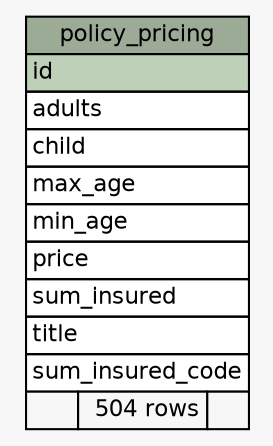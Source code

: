 // dot 6.0.1 on Linux 5.19.13-zen1-1-zen
// SchemaSpy rev 590
digraph "policy_pricing" {
  graph [
    rankdir="RL"
    bgcolor="#f7f7f7"
    nodesep="0.18"
    ranksep="0.46"
    fontname="Helvetica"
    fontsize="11"
  ];
  node [
    fontname="Helvetica"
    fontsize="11"
    shape="plaintext"
  ];
  edge [
    arrowsize="0.8"
  ];
  "policy_pricing" [
    label=<
    <TABLE BORDER="0" CELLBORDER="1" CELLSPACING="0" BGCOLOR="#ffffff">
      <TR><TD COLSPAN="3" BGCOLOR="#9bab96" ALIGN="CENTER">policy_pricing</TD></TR>
      <TR><TD PORT="id" COLSPAN="3" BGCOLOR="#bed1b8" ALIGN="LEFT">id</TD></TR>
      <TR><TD PORT="adults" COLSPAN="3" ALIGN="LEFT">adults</TD></TR>
      <TR><TD PORT="child" COLSPAN="3" ALIGN="LEFT">child</TD></TR>
      <TR><TD PORT="max_age" COLSPAN="3" ALIGN="LEFT">max_age</TD></TR>
      <TR><TD PORT="min_age" COLSPAN="3" ALIGN="LEFT">min_age</TD></TR>
      <TR><TD PORT="price" COLSPAN="3" ALIGN="LEFT">price</TD></TR>
      <TR><TD PORT="sum_insured" COLSPAN="3" ALIGN="LEFT">sum_insured</TD></TR>
      <TR><TD PORT="title" COLSPAN="3" ALIGN="LEFT">title</TD></TR>
      <TR><TD PORT="sum_insured_code" COLSPAN="3" ALIGN="LEFT">sum_insured_code</TD></TR>
      <TR><TD ALIGN="LEFT" BGCOLOR="#f7f7f7">  </TD><TD ALIGN="RIGHT" BGCOLOR="#f7f7f7">504 rows</TD><TD ALIGN="RIGHT" BGCOLOR="#f7f7f7">  </TD></TR>
    </TABLE>>
    URL="tables/policy_pricing.html"
    tooltip="policy_pricing"
  ];
}

